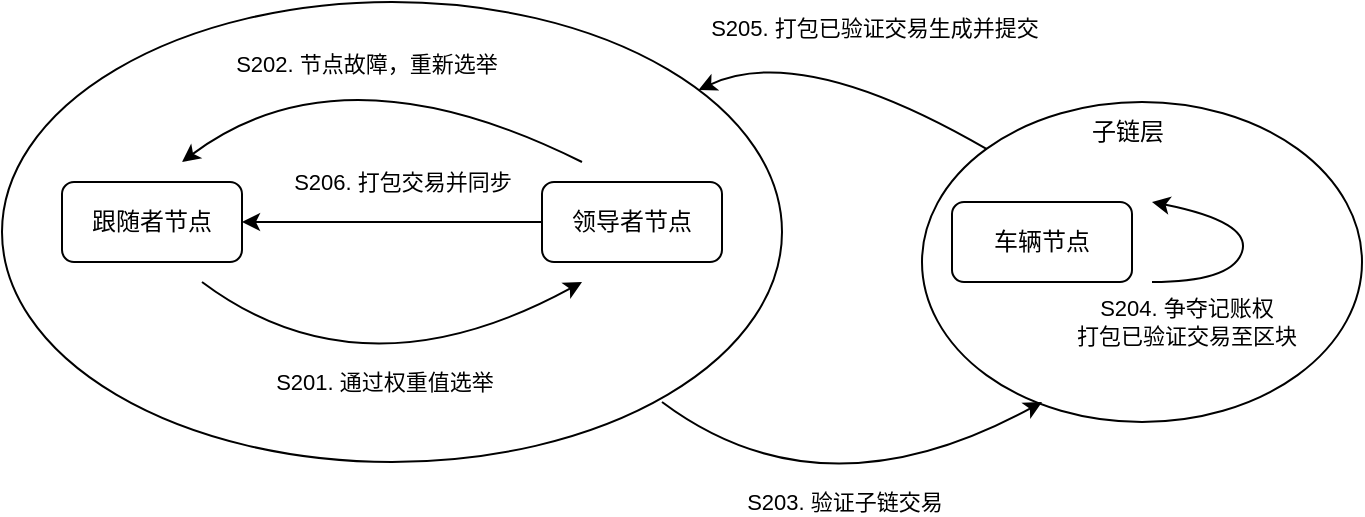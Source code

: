 <mxfile version="20.2.4" type="github">
  <diagram id="bfBJqkOqzYkWoZFU8oMP" name="第 1 页">
    <mxGraphModel dx="1204" dy="573" grid="1" gridSize="10" guides="1" tooltips="1" connect="1" arrows="1" fold="1" page="1" pageScale="1" pageWidth="827" pageHeight="1169" math="0" shadow="0">
      <root>
        <mxCell id="0" />
        <mxCell id="1" parent="0" />
        <mxCell id="fQZ0i8-J0B5SNk6mFnBJ-32" value="" style="ellipse;whiteSpace=wrap;html=1;fillColor=none;" vertex="1" parent="1">
          <mxGeometry x="10" y="20" width="390" height="230" as="geometry" />
        </mxCell>
        <mxCell id="fQZ0i8-J0B5SNk6mFnBJ-29" value="" style="ellipse;whiteSpace=wrap;html=1;fillColor=none;" vertex="1" parent="1">
          <mxGeometry x="470" y="70" width="220" height="160" as="geometry" />
        </mxCell>
        <mxCell id="fQZ0i8-J0B5SNk6mFnBJ-16" value="跟随者节点" style="rounded=1;whiteSpace=wrap;html=1;fillColor=default;" vertex="1" parent="1">
          <mxGeometry x="40" y="110" width="90" height="40" as="geometry" />
        </mxCell>
        <mxCell id="fQZ0i8-J0B5SNk6mFnBJ-27" value="" style="edgeStyle=orthogonalEdgeStyle;rounded=0;orthogonalLoop=1;jettySize=auto;html=1;" edge="1" parent="1" source="fQZ0i8-J0B5SNk6mFnBJ-17" target="fQZ0i8-J0B5SNk6mFnBJ-16">
          <mxGeometry relative="1" as="geometry" />
        </mxCell>
        <mxCell id="fQZ0i8-J0B5SNk6mFnBJ-28" value="S206. 打包交易并同步" style="edgeLabel;html=1;align=center;verticalAlign=middle;resizable=0;points=[];" vertex="1" connectable="0" parent="fQZ0i8-J0B5SNk6mFnBJ-27">
          <mxGeometry x="-0.2" relative="1" as="geometry">
            <mxPoint x="-10" y="-20" as="offset" />
          </mxGeometry>
        </mxCell>
        <mxCell id="fQZ0i8-J0B5SNk6mFnBJ-17" value="领导者节点" style="rounded=1;whiteSpace=wrap;html=1;fillColor=default;" vertex="1" parent="1">
          <mxGeometry x="280" y="110" width="90" height="40" as="geometry" />
        </mxCell>
        <mxCell id="fQZ0i8-J0B5SNk6mFnBJ-18" value="" style="curved=1;endArrow=classic;html=1;rounded=0;" edge="1" parent="1">
          <mxGeometry width="50" height="50" relative="1" as="geometry">
            <mxPoint x="110" y="160" as="sourcePoint" />
            <mxPoint x="300" y="160" as="targetPoint" />
            <Array as="points">
              <mxPoint x="190" y="220" />
            </Array>
          </mxGeometry>
        </mxCell>
        <mxCell id="fQZ0i8-J0B5SNk6mFnBJ-19" value="S201. 通过权重值选举" style="edgeLabel;html=1;align=center;verticalAlign=middle;resizable=0;points=[];" vertex="1" connectable="0" parent="fQZ0i8-J0B5SNk6mFnBJ-18">
          <mxGeometry x="0.291" y="19" relative="1" as="geometry">
            <mxPoint x="-20" y="28" as="offset" />
          </mxGeometry>
        </mxCell>
        <mxCell id="fQZ0i8-J0B5SNk6mFnBJ-20" value="" style="curved=1;endArrow=classic;html=1;rounded=0;" edge="1" parent="1">
          <mxGeometry width="50" height="50" relative="1" as="geometry">
            <mxPoint x="300" y="100" as="sourcePoint" />
            <mxPoint x="100" y="100" as="targetPoint" />
            <Array as="points">
              <mxPoint x="180" y="40" />
            </Array>
          </mxGeometry>
        </mxCell>
        <mxCell id="fQZ0i8-J0B5SNk6mFnBJ-21" value="S202. 节点故障，重新选举" style="edgeLabel;html=1;align=center;verticalAlign=middle;resizable=0;points=[];" vertex="1" connectable="0" parent="fQZ0i8-J0B5SNk6mFnBJ-20">
          <mxGeometry x="0.291" y="19" relative="1" as="geometry">
            <mxPoint x="14" y="-15" as="offset" />
          </mxGeometry>
        </mxCell>
        <mxCell id="fQZ0i8-J0B5SNk6mFnBJ-22" value="车辆节点" style="rounded=1;whiteSpace=wrap;html=1;fillColor=default;" vertex="1" parent="1">
          <mxGeometry x="485" y="120" width="90" height="40" as="geometry" />
        </mxCell>
        <mxCell id="fQZ0i8-J0B5SNk6mFnBJ-23" value="" style="curved=1;endArrow=classic;html=1;rounded=0;exitX=0;exitY=0;exitDx=0;exitDy=0;" edge="1" parent="1" source="fQZ0i8-J0B5SNk6mFnBJ-29" target="fQZ0i8-J0B5SNk6mFnBJ-32">
          <mxGeometry width="50" height="50" relative="1" as="geometry">
            <mxPoint x="480" y="100" as="sourcePoint" />
            <mxPoint x="330" y="100" as="targetPoint" />
            <Array as="points">
              <mxPoint x="410" y="40" />
            </Array>
          </mxGeometry>
        </mxCell>
        <mxCell id="fQZ0i8-J0B5SNk6mFnBJ-24" value="S205. 打包已验证交易生成并提交" style="edgeLabel;html=1;align=center;verticalAlign=middle;resizable=0;points=[];" vertex="1" connectable="0" parent="fQZ0i8-J0B5SNk6mFnBJ-23">
          <mxGeometry x="0.291" y="19" relative="1" as="geometry">
            <mxPoint x="44" y="-24" as="offset" />
          </mxGeometry>
        </mxCell>
        <mxCell id="fQZ0i8-J0B5SNk6mFnBJ-25" value="" style="curved=1;endArrow=classic;html=1;rounded=0;" edge="1" parent="1">
          <mxGeometry width="50" height="50" relative="1" as="geometry">
            <mxPoint x="585" y="160" as="sourcePoint" />
            <mxPoint x="585" y="120" as="targetPoint" />
            <Array as="points">
              <mxPoint x="625" y="160" />
              <mxPoint x="635" y="130" />
            </Array>
          </mxGeometry>
        </mxCell>
        <mxCell id="fQZ0i8-J0B5SNk6mFnBJ-26" value="S204. 争夺记账权&lt;br&gt;打包已验证交易至区块" style="edgeLabel;html=1;align=center;verticalAlign=middle;resizable=0;points=[];" vertex="1" connectable="0" parent="fQZ0i8-J0B5SNk6mFnBJ-25">
          <mxGeometry x="0.291" y="19" relative="1" as="geometry">
            <mxPoint x="-22" y="33" as="offset" />
          </mxGeometry>
        </mxCell>
        <mxCell id="fQZ0i8-J0B5SNk6mFnBJ-30" value="子链层" style="text;html=1;strokeColor=none;fillColor=none;align=center;verticalAlign=middle;whiteSpace=wrap;rounded=0;" vertex="1" parent="1">
          <mxGeometry x="542.5" y="70" width="60" height="30" as="geometry" />
        </mxCell>
        <mxCell id="fQZ0i8-J0B5SNk6mFnBJ-36" value="" style="curved=1;endArrow=classic;html=1;rounded=0;" edge="1" parent="1">
          <mxGeometry width="50" height="50" relative="1" as="geometry">
            <mxPoint x="340" y="220" as="sourcePoint" />
            <mxPoint x="530" y="220" as="targetPoint" />
            <Array as="points">
              <mxPoint x="420" y="280" />
            </Array>
          </mxGeometry>
        </mxCell>
        <mxCell id="fQZ0i8-J0B5SNk6mFnBJ-37" value="S203. 验证子链交易" style="edgeLabel;html=1;align=center;verticalAlign=middle;resizable=0;points=[];" vertex="1" connectable="0" parent="fQZ0i8-J0B5SNk6mFnBJ-36">
          <mxGeometry x="0.291" y="19" relative="1" as="geometry">
            <mxPoint x="-20" y="28" as="offset" />
          </mxGeometry>
        </mxCell>
      </root>
    </mxGraphModel>
  </diagram>
</mxfile>
